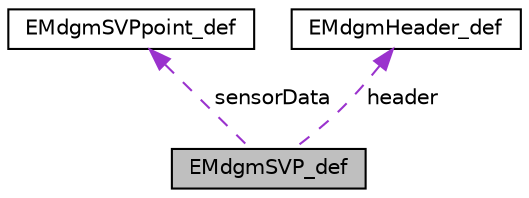 digraph "EMdgmSVP_def"
{
 // LATEX_PDF_SIZE
  edge [fontname="Helvetica",fontsize="10",labelfontname="Helvetica",labelfontsize="10"];
  node [fontname="Helvetica",fontsize="10",shape=record];
  Node1 [label="EMdgmSVP_def",height=0.2,width=0.4,color="black", fillcolor="grey75", style="filled", fontcolor="black",tooltip="#SVP - Sound Velocity Profile. Data from sound velocity profile or from CTD profile...."];
  Node2 -> Node1 [dir="back",color="darkorchid3",fontsize="10",style="dashed",label=" sensorData" ,fontname="Helvetica"];
  Node2 [label="EMdgmSVPpoint_def",height=0.2,width=0.4,color="black", fillcolor="white", style="filled",URL="$structEMdgmSVPpoint__def.html",tooltip="#SVP - Sound Velocity Profile. Data from one depth point contains information specified in this struc..."];
  Node3 -> Node1 [dir="back",color="darkorchid3",fontsize="10",style="dashed",label=" header" ,fontname="Helvetica"];
  Node3 [label="EMdgmHeader_def",height=0.2,width=0.4,color="black", fillcolor="white", style="filled",URL="$structEMdgmHeader__def.html",tooltip="Definition of general datagram header."];
}
